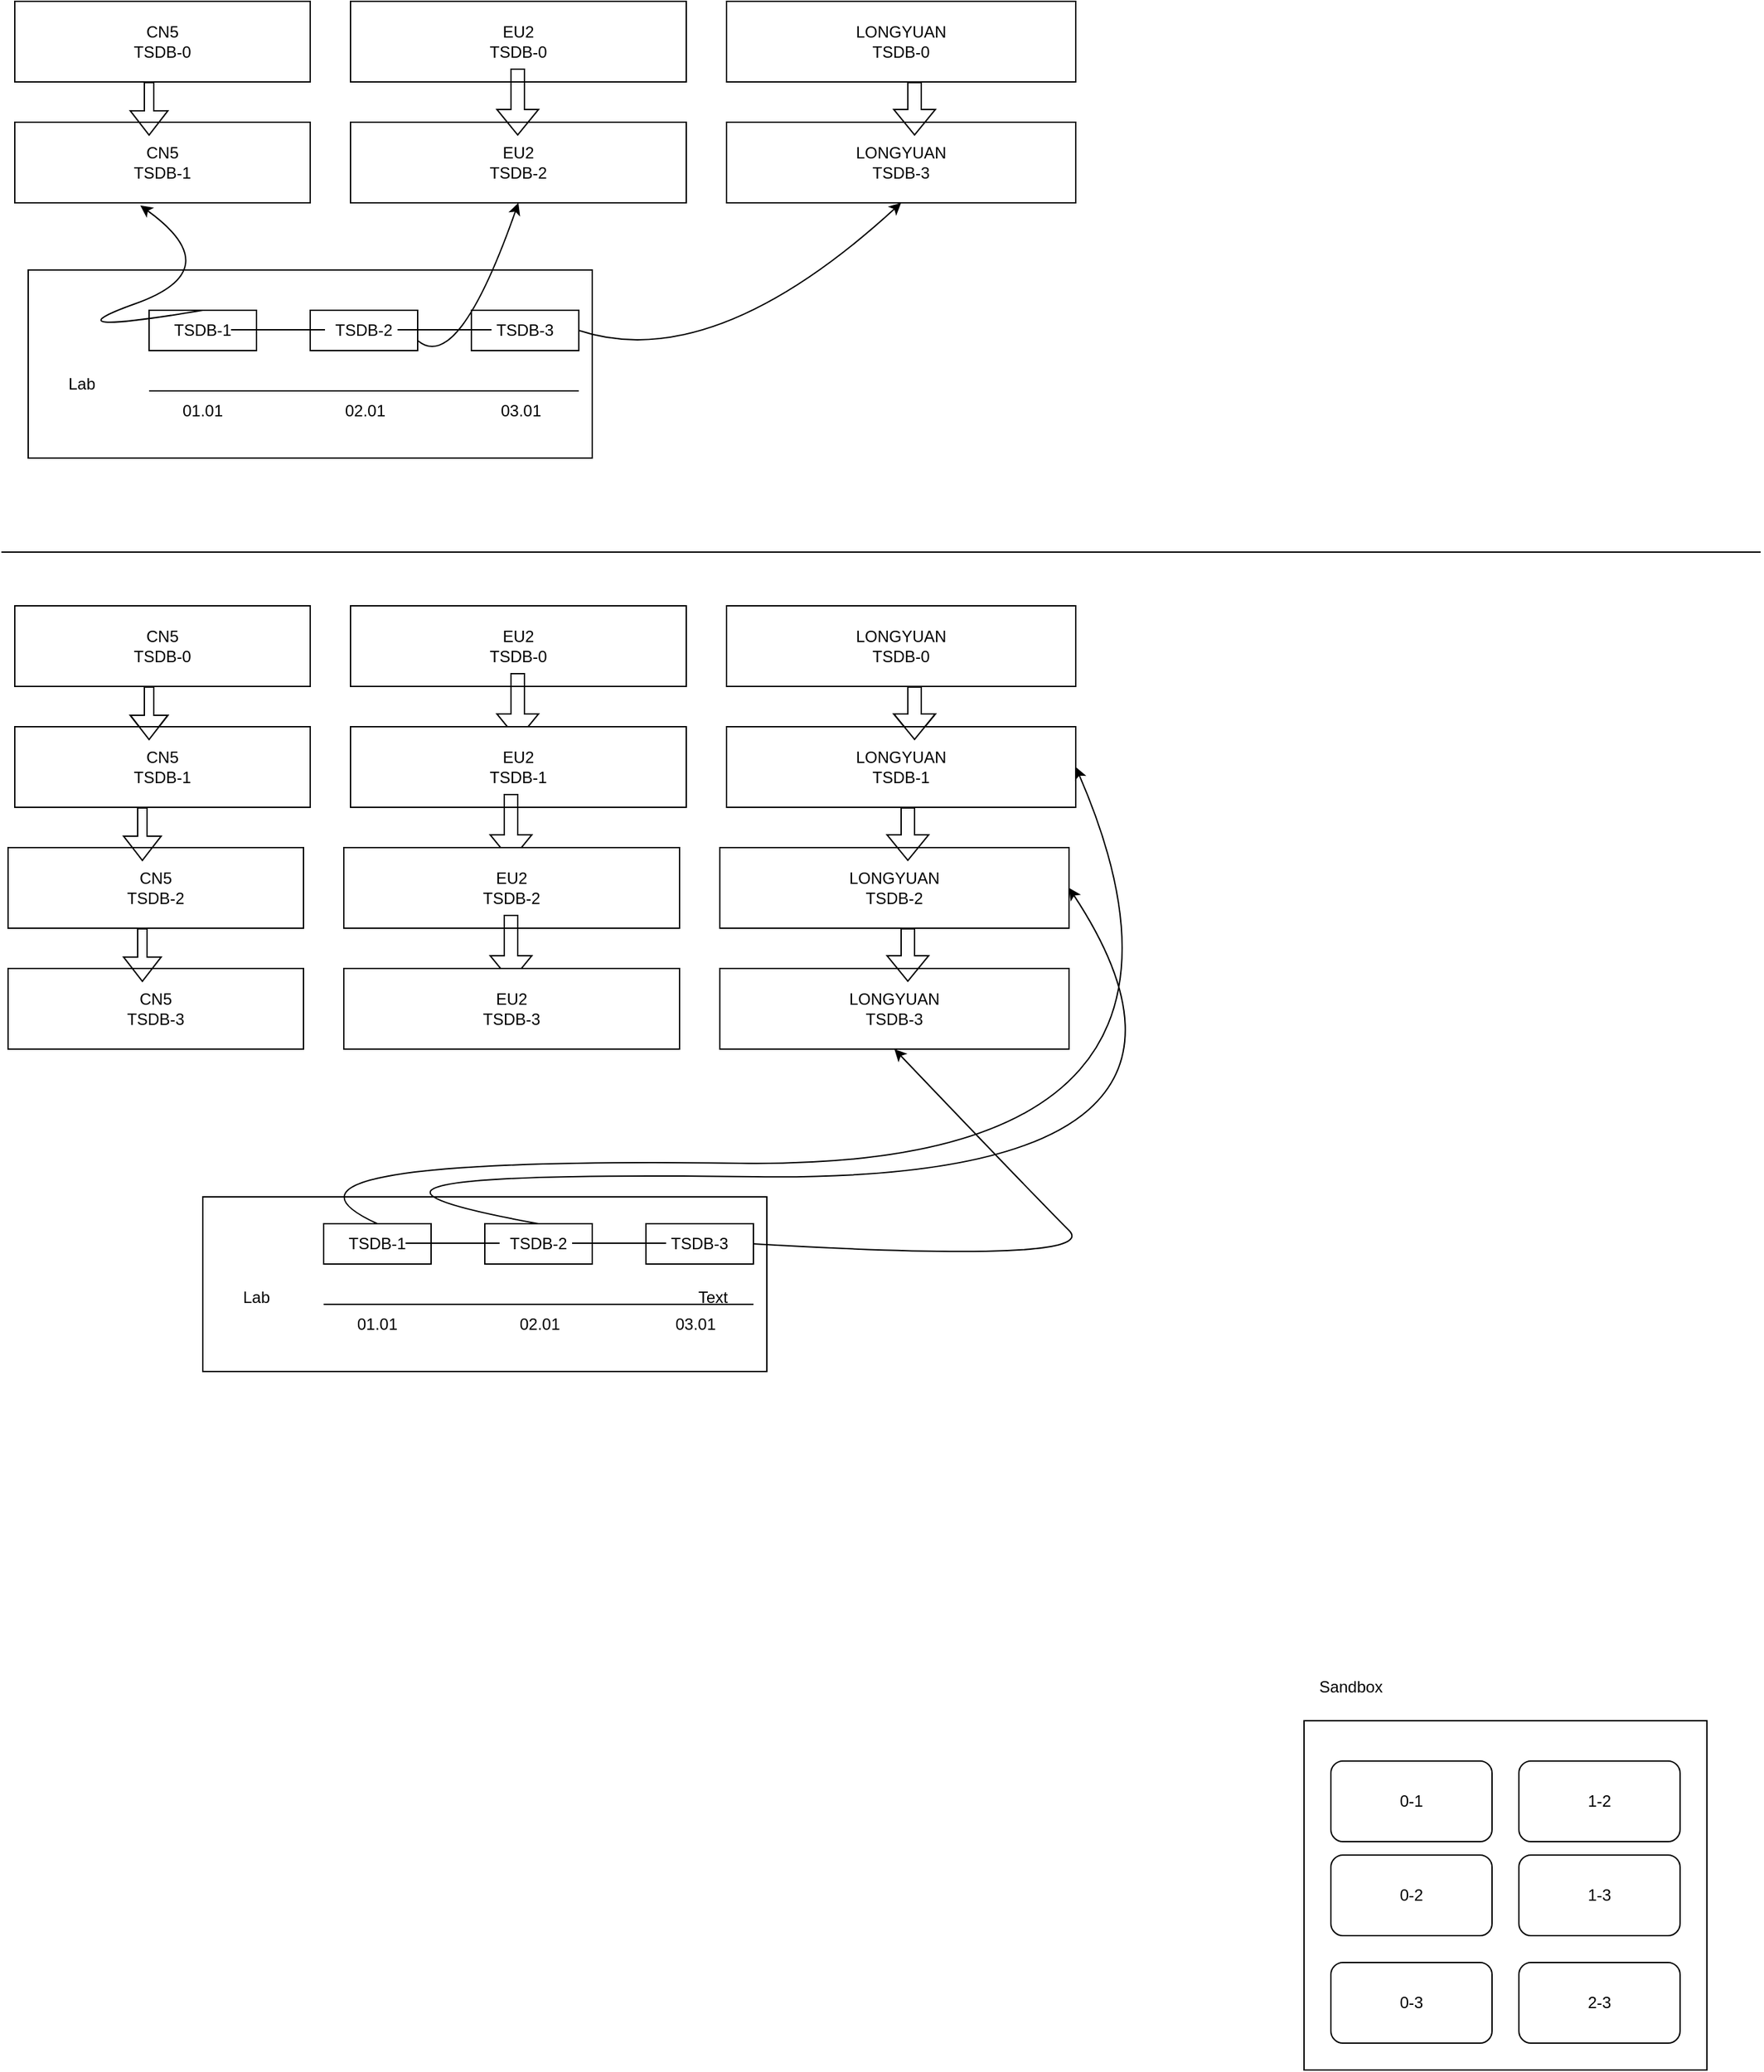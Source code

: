 <mxfile version="16.6.1" type="github">
  <diagram id="LlxN4Xk1ga-5OPZalQ_0" name="Page-1">
    <mxGraphModel dx="1796" dy="666" grid="1" gridSize="10" guides="1" tooltips="1" connect="1" arrows="1" fold="1" page="1" pageScale="1" pageWidth="827" pageHeight="1169" math="0" shadow="0">
      <root>
        <mxCell id="0" />
        <mxCell id="1" parent="0" />
        <mxCell id="WGl6a4nc6GBgOmt1d6os-1" value="EU2&lt;br&gt;TSDB-2" style="rounded=0;whiteSpace=wrap;html=1;" parent="1" vertex="1">
          <mxGeometry x="270" y="120" width="250" height="60" as="geometry" />
        </mxCell>
        <mxCell id="aKmKhUfRBQB-kWX-e5mU-1" value="CN5&lt;br&gt;TSDB-1" style="rounded=0;whiteSpace=wrap;html=1;" parent="1" vertex="1">
          <mxGeometry x="20" y="120" width="220" height="60" as="geometry" />
        </mxCell>
        <mxCell id="aKmKhUfRBQB-kWX-e5mU-2" value="LONGYUAN&lt;br&gt;TSDB-3" style="rounded=0;whiteSpace=wrap;html=1;" parent="1" vertex="1">
          <mxGeometry x="550" y="120" width="260" height="60" as="geometry" />
        </mxCell>
        <mxCell id="aKmKhUfRBQB-kWX-e5mU-3" value="" style="rounded=0;whiteSpace=wrap;html=1;" parent="1" vertex="1">
          <mxGeometry x="30" y="230" width="420" height="140" as="geometry" />
        </mxCell>
        <mxCell id="aKmKhUfRBQB-kWX-e5mU-5" value="TSDB-1" style="rounded=0;whiteSpace=wrap;html=1;" parent="1" vertex="1">
          <mxGeometry x="120" y="260" width="80" height="30" as="geometry" />
        </mxCell>
        <mxCell id="aKmKhUfRBQB-kWX-e5mU-6" value="TSDB-2" style="rounded=0;whiteSpace=wrap;html=1;" parent="1" vertex="1">
          <mxGeometry x="240" y="260" width="80" height="30" as="geometry" />
        </mxCell>
        <mxCell id="aKmKhUfRBQB-kWX-e5mU-7" value="TSDB-3" style="rounded=0;whiteSpace=wrap;html=1;" parent="1" vertex="1">
          <mxGeometry x="360" y="260" width="80" height="30" as="geometry" />
        </mxCell>
        <mxCell id="aKmKhUfRBQB-kWX-e5mU-8" value="" style="curved=1;endArrow=classic;html=1;rounded=0;exitX=0.5;exitY=0;exitDx=0;exitDy=0;entryX=0.425;entryY=1.033;entryDx=0;entryDy=0;entryPerimeter=0;" parent="1" source="aKmKhUfRBQB-kWX-e5mU-5" target="aKmKhUfRBQB-kWX-e5mU-1" edge="1">
          <mxGeometry width="50" height="50" relative="1" as="geometry">
            <mxPoint x="370" y="340" as="sourcePoint" />
            <mxPoint x="420" y="290" as="targetPoint" />
            <Array as="points">
              <mxPoint x="40" y="280" />
              <mxPoint x="180" y="230" />
            </Array>
          </mxGeometry>
        </mxCell>
        <mxCell id="aKmKhUfRBQB-kWX-e5mU-9" value="" style="curved=1;endArrow=classic;html=1;rounded=0;exitX=1;exitY=0.75;exitDx=0;exitDy=0;entryX=0.5;entryY=1;entryDx=0;entryDy=0;" parent="1" source="aKmKhUfRBQB-kWX-e5mU-6" target="WGl6a4nc6GBgOmt1d6os-1" edge="1">
          <mxGeometry width="50" height="50" relative="1" as="geometry">
            <mxPoint x="280" y="448.02" as="sourcePoint" />
            <mxPoint x="281" y="220" as="targetPoint" />
            <Array as="points">
              <mxPoint x="350" y="308.02" />
            </Array>
          </mxGeometry>
        </mxCell>
        <mxCell id="aKmKhUfRBQB-kWX-e5mU-11" value="CN5&lt;br&gt;TSDB-0" style="rounded=0;whiteSpace=wrap;html=1;" parent="1" vertex="1">
          <mxGeometry x="20" y="30" width="220" height="60" as="geometry" />
        </mxCell>
        <mxCell id="aKmKhUfRBQB-kWX-e5mU-12" value="EU2&lt;br&gt;TSDB-0" style="rounded=0;whiteSpace=wrap;html=1;" parent="1" vertex="1">
          <mxGeometry x="270" y="30" width="250" height="60" as="geometry" />
        </mxCell>
        <mxCell id="aKmKhUfRBQB-kWX-e5mU-13" value="LONGYUAN&lt;br&gt;TSDB-0" style="rounded=0;whiteSpace=wrap;html=1;" parent="1" vertex="1">
          <mxGeometry x="550" y="30" width="260" height="60" as="geometry" />
        </mxCell>
        <mxCell id="aKmKhUfRBQB-kWX-e5mU-16" value="" style="shape=flexArrow;endArrow=classic;html=1;rounded=0;width=7;endSize=5.67;" parent="1" edge="1">
          <mxGeometry width="50" height="50" relative="1" as="geometry">
            <mxPoint x="120" y="90" as="sourcePoint" />
            <mxPoint x="120" y="130" as="targetPoint" />
          </mxGeometry>
        </mxCell>
        <mxCell id="aKmKhUfRBQB-kWX-e5mU-19" value="" style="shape=flexArrow;endArrow=classic;html=1;rounded=0;" parent="1" edge="1">
          <mxGeometry width="50" height="50" relative="1" as="geometry">
            <mxPoint x="690" y="90" as="sourcePoint" />
            <mxPoint x="690" y="130" as="targetPoint" />
          </mxGeometry>
        </mxCell>
        <mxCell id="aKmKhUfRBQB-kWX-e5mU-22" value="" style="shape=flexArrow;endArrow=classic;html=1;rounded=0;" parent="1" edge="1">
          <mxGeometry width="50" height="50" relative="1" as="geometry">
            <mxPoint x="394.5" y="80" as="sourcePoint" />
            <mxPoint x="394.5" y="130" as="targetPoint" />
          </mxGeometry>
        </mxCell>
        <mxCell id="aKmKhUfRBQB-kWX-e5mU-23" value="" style="rounded=0;whiteSpace=wrap;html=1;" parent="1" vertex="1">
          <mxGeometry x="980" y="1310" width="300" height="260" as="geometry" />
        </mxCell>
        <mxCell id="aKmKhUfRBQB-kWX-e5mU-24" value="0-1" style="rounded=1;whiteSpace=wrap;html=1;" parent="1" vertex="1">
          <mxGeometry x="1000" y="1340" width="120" height="60" as="geometry" />
        </mxCell>
        <mxCell id="aKmKhUfRBQB-kWX-e5mU-25" value="0-2" style="rounded=1;whiteSpace=wrap;html=1;" parent="1" vertex="1">
          <mxGeometry x="1000" y="1410" width="120" height="60" as="geometry" />
        </mxCell>
        <mxCell id="aKmKhUfRBQB-kWX-e5mU-26" value="0-3" style="rounded=1;whiteSpace=wrap;html=1;" parent="1" vertex="1">
          <mxGeometry x="1000" y="1490" width="120" height="60" as="geometry" />
        </mxCell>
        <mxCell id="aKmKhUfRBQB-kWX-e5mU-27" value="1-2" style="rounded=1;whiteSpace=wrap;html=1;" parent="1" vertex="1">
          <mxGeometry x="1140" y="1340" width="120" height="60" as="geometry" />
        </mxCell>
        <mxCell id="aKmKhUfRBQB-kWX-e5mU-28" value="1-3" style="rounded=1;whiteSpace=wrap;html=1;" parent="1" vertex="1">
          <mxGeometry x="1140" y="1410" width="120" height="60" as="geometry" />
        </mxCell>
        <mxCell id="aKmKhUfRBQB-kWX-e5mU-29" value="2-3" style="rounded=1;whiteSpace=wrap;html=1;" parent="1" vertex="1">
          <mxGeometry x="1140" y="1490" width="120" height="60" as="geometry" />
        </mxCell>
        <mxCell id="aKmKhUfRBQB-kWX-e5mU-30" value="排列组合--Sandbox" style="text;html=1;strokeColor=none;fillColor=none;align=center;verticalAlign=middle;whiteSpace=wrap;rounded=0;" parent="1" vertex="1">
          <mxGeometry x="540" y="570" width="150" height="30" as="geometry" />
        </mxCell>
        <mxCell id="aKmKhUfRBQB-kWX-e5mU-31" value="" style="curved=1;endArrow=classic;html=1;rounded=0;exitX=1;exitY=0.5;exitDx=0;exitDy=0;entryX=0.5;entryY=1;entryDx=0;entryDy=0;" parent="1" source="aKmKhUfRBQB-kWX-e5mU-7" target="aKmKhUfRBQB-kWX-e5mU-2" edge="1">
          <mxGeometry width="50" height="50" relative="1" as="geometry">
            <mxPoint x="440" y="342.5" as="sourcePoint" />
            <mxPoint x="585" y="180" as="targetPoint" />
            <Array as="points">
              <mxPoint x="540" y="308.02" />
            </Array>
          </mxGeometry>
        </mxCell>
        <mxCell id="aKmKhUfRBQB-kWX-e5mU-32" value="" style="endArrow=none;html=1;rounded=0;" parent="1" edge="1">
          <mxGeometry width="50" height="50" relative="1" as="geometry">
            <mxPoint x="120" y="320" as="sourcePoint" />
            <mxPoint x="440" y="320" as="targetPoint" />
          </mxGeometry>
        </mxCell>
        <mxCell id="aKmKhUfRBQB-kWX-e5mU-33" value="01.01" style="text;html=1;strokeColor=none;fillColor=none;align=center;verticalAlign=middle;whiteSpace=wrap;rounded=0;" parent="1" vertex="1">
          <mxGeometry x="130" y="320" width="60" height="30" as="geometry" />
        </mxCell>
        <mxCell id="aKmKhUfRBQB-kWX-e5mU-34" value="02.01" style="text;html=1;strokeColor=none;fillColor=none;align=center;verticalAlign=middle;whiteSpace=wrap;rounded=0;" parent="1" vertex="1">
          <mxGeometry x="251" y="320" width="60" height="30" as="geometry" />
        </mxCell>
        <mxCell id="aKmKhUfRBQB-kWX-e5mU-35" value="03.01" style="text;html=1;strokeColor=none;fillColor=none;align=center;verticalAlign=middle;whiteSpace=wrap;rounded=0;" parent="1" vertex="1">
          <mxGeometry x="367" y="320" width="60" height="30" as="geometry" />
        </mxCell>
        <mxCell id="lfAW5IKE7f6hieiJ0yy1-2" value="Lab" style="text;html=1;strokeColor=none;fillColor=none;align=center;verticalAlign=middle;whiteSpace=wrap;rounded=0;" vertex="1" parent="1">
          <mxGeometry x="40" y="300" width="60" height="30" as="geometry" />
        </mxCell>
        <mxCell id="lfAW5IKE7f6hieiJ0yy1-3" value="" style="endArrow=none;html=1;rounded=0;" edge="1" parent="1">
          <mxGeometry width="50" height="50" relative="1" as="geometry">
            <mxPoint x="181" y="274.5" as="sourcePoint" />
            <mxPoint x="251" y="274.5" as="targetPoint" />
          </mxGeometry>
        </mxCell>
        <mxCell id="lfAW5IKE7f6hieiJ0yy1-4" value="" style="endArrow=none;html=1;rounded=0;" edge="1" parent="1">
          <mxGeometry width="50" height="50" relative="1" as="geometry">
            <mxPoint x="305" y="274.5" as="sourcePoint" />
            <mxPoint x="375" y="274.5" as="targetPoint" />
          </mxGeometry>
        </mxCell>
        <mxCell id="lfAW5IKE7f6hieiJ0yy1-5" value="" style="endArrow=none;html=1;rounded=0;" edge="1" parent="1">
          <mxGeometry width="50" height="50" relative="1" as="geometry">
            <mxPoint x="10" y="440" as="sourcePoint" />
            <mxPoint x="1320" y="440" as="targetPoint" />
          </mxGeometry>
        </mxCell>
        <mxCell id="lfAW5IKE7f6hieiJ0yy1-6" value="" style="rounded=0;whiteSpace=wrap;html=1;" vertex="1" parent="1">
          <mxGeometry x="160" y="920" width="420" height="130" as="geometry" />
        </mxCell>
        <mxCell id="lfAW5IKE7f6hieiJ0yy1-7" value="TSDB-1" style="rounded=0;whiteSpace=wrap;html=1;" vertex="1" parent="1">
          <mxGeometry x="250" y="940" width="80" height="30" as="geometry" />
        </mxCell>
        <mxCell id="lfAW5IKE7f6hieiJ0yy1-8" value="TSDB-2" style="rounded=0;whiteSpace=wrap;html=1;" vertex="1" parent="1">
          <mxGeometry x="370" y="940" width="80" height="30" as="geometry" />
        </mxCell>
        <mxCell id="lfAW5IKE7f6hieiJ0yy1-9" value="TSDB-3" style="rounded=0;whiteSpace=wrap;html=1;" vertex="1" parent="1">
          <mxGeometry x="490" y="940" width="80" height="30" as="geometry" />
        </mxCell>
        <mxCell id="lfAW5IKE7f6hieiJ0yy1-10" value="" style="endArrow=none;html=1;rounded=0;" edge="1" parent="1">
          <mxGeometry width="50" height="50" relative="1" as="geometry">
            <mxPoint x="250" y="1000" as="sourcePoint" />
            <mxPoint x="570" y="1000" as="targetPoint" />
          </mxGeometry>
        </mxCell>
        <mxCell id="lfAW5IKE7f6hieiJ0yy1-11" value="01.01" style="text;html=1;strokeColor=none;fillColor=none;align=center;verticalAlign=middle;whiteSpace=wrap;rounded=0;" vertex="1" parent="1">
          <mxGeometry x="260" y="1000" width="60" height="30" as="geometry" />
        </mxCell>
        <mxCell id="lfAW5IKE7f6hieiJ0yy1-12" value="02.01" style="text;html=1;strokeColor=none;fillColor=none;align=center;verticalAlign=middle;whiteSpace=wrap;rounded=0;" vertex="1" parent="1">
          <mxGeometry x="381" y="1000" width="60" height="30" as="geometry" />
        </mxCell>
        <mxCell id="lfAW5IKE7f6hieiJ0yy1-13" value="03.01" style="text;html=1;strokeColor=none;fillColor=none;align=center;verticalAlign=middle;whiteSpace=wrap;rounded=0;" vertex="1" parent="1">
          <mxGeometry x="497" y="1000" width="60" height="30" as="geometry" />
        </mxCell>
        <mxCell id="lfAW5IKE7f6hieiJ0yy1-14" value="Text" style="text;html=1;strokeColor=none;fillColor=none;align=center;verticalAlign=middle;whiteSpace=wrap;rounded=0;" vertex="1" parent="1">
          <mxGeometry x="510" y="980" width="60" height="30" as="geometry" />
        </mxCell>
        <mxCell id="lfAW5IKE7f6hieiJ0yy1-15" value="Lab" style="text;html=1;strokeColor=none;fillColor=none;align=center;verticalAlign=middle;whiteSpace=wrap;rounded=0;" vertex="1" parent="1">
          <mxGeometry x="170" y="980" width="60" height="30" as="geometry" />
        </mxCell>
        <mxCell id="lfAW5IKE7f6hieiJ0yy1-16" value="" style="endArrow=none;html=1;rounded=0;" edge="1" parent="1">
          <mxGeometry width="50" height="50" relative="1" as="geometry">
            <mxPoint x="311" y="954.5" as="sourcePoint" />
            <mxPoint x="381" y="954.5" as="targetPoint" />
          </mxGeometry>
        </mxCell>
        <mxCell id="lfAW5IKE7f6hieiJ0yy1-17" value="" style="endArrow=none;html=1;rounded=0;" edge="1" parent="1">
          <mxGeometry width="50" height="50" relative="1" as="geometry">
            <mxPoint x="435" y="954.5" as="sourcePoint" />
            <mxPoint x="505" y="954.5" as="targetPoint" />
          </mxGeometry>
        </mxCell>
        <mxCell id="lfAW5IKE7f6hieiJ0yy1-18" value="EU2&lt;br&gt;TSDB-1" style="rounded=0;whiteSpace=wrap;html=1;" vertex="1" parent="1">
          <mxGeometry x="270" y="570" width="250" height="60" as="geometry" />
        </mxCell>
        <mxCell id="lfAW5IKE7f6hieiJ0yy1-19" value="CN5&lt;br&gt;TSDB-1" style="rounded=0;whiteSpace=wrap;html=1;" vertex="1" parent="1">
          <mxGeometry x="20" y="570" width="220" height="60" as="geometry" />
        </mxCell>
        <mxCell id="lfAW5IKE7f6hieiJ0yy1-20" value="LONGYUAN&lt;br&gt;TSDB-1" style="rounded=0;whiteSpace=wrap;html=1;" vertex="1" parent="1">
          <mxGeometry x="550" y="570" width="260" height="60" as="geometry" />
        </mxCell>
        <mxCell id="lfAW5IKE7f6hieiJ0yy1-21" value="CN5&lt;br&gt;TSDB-0" style="rounded=0;whiteSpace=wrap;html=1;" vertex="1" parent="1">
          <mxGeometry x="20" y="480" width="220" height="60" as="geometry" />
        </mxCell>
        <mxCell id="lfAW5IKE7f6hieiJ0yy1-22" value="EU2&lt;br&gt;TSDB-0" style="rounded=0;whiteSpace=wrap;html=1;" vertex="1" parent="1">
          <mxGeometry x="270" y="480" width="250" height="60" as="geometry" />
        </mxCell>
        <mxCell id="lfAW5IKE7f6hieiJ0yy1-23" value="LONGYUAN&lt;br&gt;TSDB-0" style="rounded=0;whiteSpace=wrap;html=1;" vertex="1" parent="1">
          <mxGeometry x="550" y="480" width="260" height="60" as="geometry" />
        </mxCell>
        <mxCell id="lfAW5IKE7f6hieiJ0yy1-24" value="" style="shape=flexArrow;endArrow=classic;html=1;rounded=0;width=7;endSize=5.67;" edge="1" parent="1">
          <mxGeometry width="50" height="50" relative="1" as="geometry">
            <mxPoint x="120" y="540" as="sourcePoint" />
            <mxPoint x="120" y="580" as="targetPoint" />
          </mxGeometry>
        </mxCell>
        <mxCell id="lfAW5IKE7f6hieiJ0yy1-25" value="" style="shape=flexArrow;endArrow=classic;html=1;rounded=0;" edge="1" parent="1">
          <mxGeometry width="50" height="50" relative="1" as="geometry">
            <mxPoint x="690" y="540" as="sourcePoint" />
            <mxPoint x="690" y="580" as="targetPoint" />
          </mxGeometry>
        </mxCell>
        <mxCell id="lfAW5IKE7f6hieiJ0yy1-26" value="" style="shape=flexArrow;endArrow=classic;html=1;rounded=0;" edge="1" parent="1">
          <mxGeometry width="50" height="50" relative="1" as="geometry">
            <mxPoint x="394.5" y="530" as="sourcePoint" />
            <mxPoint x="394.5" y="580" as="targetPoint" />
          </mxGeometry>
        </mxCell>
        <mxCell id="lfAW5IKE7f6hieiJ0yy1-27" value="排列组合--Sandbox" style="text;html=1;strokeColor=none;fillColor=none;align=center;verticalAlign=middle;whiteSpace=wrap;rounded=0;" vertex="1" parent="1">
          <mxGeometry x="540" y="570" width="150" height="30" as="geometry" />
        </mxCell>
        <mxCell id="lfAW5IKE7f6hieiJ0yy1-28" value="EU2&lt;br&gt;TSDB-1" style="rounded=0;whiteSpace=wrap;html=1;" vertex="1" parent="1">
          <mxGeometry x="270" y="570" width="250" height="60" as="geometry" />
        </mxCell>
        <mxCell id="lfAW5IKE7f6hieiJ0yy1-29" value="CN5&lt;br&gt;TSDB-1" style="rounded=0;whiteSpace=wrap;html=1;" vertex="1" parent="1">
          <mxGeometry x="20" y="570" width="220" height="60" as="geometry" />
        </mxCell>
        <mxCell id="lfAW5IKE7f6hieiJ0yy1-30" value="LONGYUAN&lt;br&gt;TSDB-1" style="rounded=0;whiteSpace=wrap;html=1;" vertex="1" parent="1">
          <mxGeometry x="550" y="570" width="260" height="60" as="geometry" />
        </mxCell>
        <mxCell id="lfAW5IKE7f6hieiJ0yy1-31" value="" style="shape=flexArrow;endArrow=classic;html=1;rounded=0;width=7;endSize=5.67;" edge="1" parent="1">
          <mxGeometry width="50" height="50" relative="1" as="geometry">
            <mxPoint x="120" y="540" as="sourcePoint" />
            <mxPoint x="120" y="580" as="targetPoint" />
          </mxGeometry>
        </mxCell>
        <mxCell id="lfAW5IKE7f6hieiJ0yy1-32" value="" style="shape=flexArrow;endArrow=classic;html=1;rounded=0;" edge="1" parent="1">
          <mxGeometry width="50" height="50" relative="1" as="geometry">
            <mxPoint x="690" y="540" as="sourcePoint" />
            <mxPoint x="690" y="580" as="targetPoint" />
          </mxGeometry>
        </mxCell>
        <mxCell id="lfAW5IKE7f6hieiJ0yy1-33" value="" style="shape=flexArrow;endArrow=classic;html=1;rounded=0;" edge="1" parent="1">
          <mxGeometry width="50" height="50" relative="1" as="geometry">
            <mxPoint x="389.5" y="620" as="sourcePoint" />
            <mxPoint x="389.5" y="670" as="targetPoint" />
          </mxGeometry>
        </mxCell>
        <mxCell id="lfAW5IKE7f6hieiJ0yy1-34" value="排列组合--Sandbox" style="text;html=1;strokeColor=none;fillColor=none;align=center;verticalAlign=middle;whiteSpace=wrap;rounded=0;" vertex="1" parent="1">
          <mxGeometry x="535" y="660" width="150" height="30" as="geometry" />
        </mxCell>
        <mxCell id="lfAW5IKE7f6hieiJ0yy1-35" value="EU2&lt;br&gt;TSDB-2" style="rounded=0;whiteSpace=wrap;html=1;" vertex="1" parent="1">
          <mxGeometry x="265" y="660" width="250" height="60" as="geometry" />
        </mxCell>
        <mxCell id="lfAW5IKE7f6hieiJ0yy1-36" value="CN5&lt;br&gt;TSDB-2" style="rounded=0;whiteSpace=wrap;html=1;" vertex="1" parent="1">
          <mxGeometry x="15" y="660" width="220" height="60" as="geometry" />
        </mxCell>
        <mxCell id="lfAW5IKE7f6hieiJ0yy1-37" value="LONGYUAN&lt;br&gt;TSDB-2" style="rounded=0;whiteSpace=wrap;html=1;" vertex="1" parent="1">
          <mxGeometry x="545" y="660" width="260" height="60" as="geometry" />
        </mxCell>
        <mxCell id="lfAW5IKE7f6hieiJ0yy1-38" value="" style="shape=flexArrow;endArrow=classic;html=1;rounded=0;width=7;endSize=5.67;" edge="1" parent="1">
          <mxGeometry width="50" height="50" relative="1" as="geometry">
            <mxPoint x="115" y="630" as="sourcePoint" />
            <mxPoint x="115" y="670" as="targetPoint" />
          </mxGeometry>
        </mxCell>
        <mxCell id="lfAW5IKE7f6hieiJ0yy1-39" value="" style="shape=flexArrow;endArrow=classic;html=1;rounded=0;" edge="1" parent="1">
          <mxGeometry width="50" height="50" relative="1" as="geometry">
            <mxPoint x="685" y="630" as="sourcePoint" />
            <mxPoint x="685" y="670" as="targetPoint" />
          </mxGeometry>
        </mxCell>
        <mxCell id="lfAW5IKE7f6hieiJ0yy1-40" value="" style="shape=flexArrow;endArrow=classic;html=1;rounded=0;" edge="1" parent="1">
          <mxGeometry width="50" height="50" relative="1" as="geometry">
            <mxPoint x="389.5" y="710" as="sourcePoint" />
            <mxPoint x="389.5" y="760" as="targetPoint" />
          </mxGeometry>
        </mxCell>
        <mxCell id="lfAW5IKE7f6hieiJ0yy1-41" value="排列组合--Sandbox" style="text;html=1;strokeColor=none;fillColor=none;align=center;verticalAlign=middle;whiteSpace=wrap;rounded=0;" vertex="1" parent="1">
          <mxGeometry x="535" y="750" width="150" height="30" as="geometry" />
        </mxCell>
        <mxCell id="lfAW5IKE7f6hieiJ0yy1-42" value="EU2&lt;br&gt;TSDB-3" style="rounded=0;whiteSpace=wrap;html=1;" vertex="1" parent="1">
          <mxGeometry x="265" y="750" width="250" height="60" as="geometry" />
        </mxCell>
        <mxCell id="lfAW5IKE7f6hieiJ0yy1-43" value="CN5&lt;br&gt;TSDB-3" style="rounded=0;whiteSpace=wrap;html=1;" vertex="1" parent="1">
          <mxGeometry x="15" y="750" width="220" height="60" as="geometry" />
        </mxCell>
        <mxCell id="lfAW5IKE7f6hieiJ0yy1-44" value="LONGYUAN&lt;br&gt;TSDB-3" style="rounded=0;whiteSpace=wrap;html=1;" vertex="1" parent="1">
          <mxGeometry x="545" y="750" width="260" height="60" as="geometry" />
        </mxCell>
        <mxCell id="lfAW5IKE7f6hieiJ0yy1-45" value="" style="shape=flexArrow;endArrow=classic;html=1;rounded=0;width=7;endSize=5.67;" edge="1" parent="1">
          <mxGeometry width="50" height="50" relative="1" as="geometry">
            <mxPoint x="115" y="720" as="sourcePoint" />
            <mxPoint x="115" y="760" as="targetPoint" />
          </mxGeometry>
        </mxCell>
        <mxCell id="lfAW5IKE7f6hieiJ0yy1-46" value="" style="shape=flexArrow;endArrow=classic;html=1;rounded=0;" edge="1" parent="1">
          <mxGeometry width="50" height="50" relative="1" as="geometry">
            <mxPoint x="685" y="720" as="sourcePoint" />
            <mxPoint x="685" y="760" as="targetPoint" />
          </mxGeometry>
        </mxCell>
        <mxCell id="lfAW5IKE7f6hieiJ0yy1-47" value="" style="curved=1;endArrow=classic;html=1;rounded=0;exitX=0.5;exitY=0;exitDx=0;exitDy=0;entryX=1;entryY=0.5;entryDx=0;entryDy=0;" edge="1" parent="1" source="lfAW5IKE7f6hieiJ0yy1-7" target="lfAW5IKE7f6hieiJ0yy1-30">
          <mxGeometry width="50" height="50" relative="1" as="geometry">
            <mxPoint x="130" y="890" as="sourcePoint" />
            <mxPoint x="180" y="840" as="targetPoint" />
            <Array as="points">
              <mxPoint x="180" y="890" />
              <mxPoint x="940" y="900" />
            </Array>
          </mxGeometry>
        </mxCell>
        <mxCell id="lfAW5IKE7f6hieiJ0yy1-48" value="" style="curved=1;endArrow=classic;html=1;rounded=0;exitX=0.5;exitY=0;exitDx=0;exitDy=0;entryX=1;entryY=0.5;entryDx=0;entryDy=0;" edge="1" parent="1" source="lfAW5IKE7f6hieiJ0yy1-8" target="lfAW5IKE7f6hieiJ0yy1-37">
          <mxGeometry width="50" height="50" relative="1" as="geometry">
            <mxPoint x="300" y="950" as="sourcePoint" />
            <mxPoint x="820" y="610" as="targetPoint" />
            <Array as="points">
              <mxPoint x="190" y="900" />
              <mxPoint x="950" y="910" />
            </Array>
          </mxGeometry>
        </mxCell>
        <mxCell id="lfAW5IKE7f6hieiJ0yy1-50" value="" style="curved=1;endArrow=classic;html=1;rounded=0;exitX=1;exitY=0.5;exitDx=0;exitDy=0;entryX=0.5;entryY=1;entryDx=0;entryDy=0;" edge="1" parent="1" source="lfAW5IKE7f6hieiJ0yy1-9" target="lfAW5IKE7f6hieiJ0yy1-44">
          <mxGeometry width="50" height="50" relative="1" as="geometry">
            <mxPoint x="780" y="970" as="sourcePoint" />
            <mxPoint x="830" y="920" as="targetPoint" />
            <Array as="points">
              <mxPoint x="830" y="970" />
              <mxPoint x="780" y="920" />
            </Array>
          </mxGeometry>
        </mxCell>
        <mxCell id="lfAW5IKE7f6hieiJ0yy1-51" value="Sandbox" style="text;html=1;strokeColor=none;fillColor=none;align=center;verticalAlign=middle;whiteSpace=wrap;rounded=0;" vertex="1" parent="1">
          <mxGeometry x="985" y="1270" width="60" height="30" as="geometry" />
        </mxCell>
      </root>
    </mxGraphModel>
  </diagram>
</mxfile>
